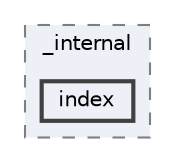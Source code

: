 digraph "C:/Users/LukeMabie/documents/Development/Password_Saver_Using_Django-master/venv/Lib/site-packages/pip/_internal/index"
{
 // LATEX_PDF_SIZE
  bgcolor="transparent";
  edge [fontname=Helvetica,fontsize=10,labelfontname=Helvetica,labelfontsize=10];
  node [fontname=Helvetica,fontsize=10,shape=box,height=0.2,width=0.4];
  compound=true
  subgraph clusterdir_2427310657220688c22b1bfd5616a647 {
    graph [ bgcolor="#edf0f7", pencolor="grey50", label="_internal", fontname=Helvetica,fontsize=10 style="filled,dashed", URL="dir_2427310657220688c22b1bfd5616a647.html",tooltip=""]
  dir_ccfdd997856d89021a448f6fadf0e460 [label="index", fillcolor="#edf0f7", color="grey25", style="filled,bold", URL="dir_ccfdd997856d89021a448f6fadf0e460.html",tooltip=""];
  }
}
